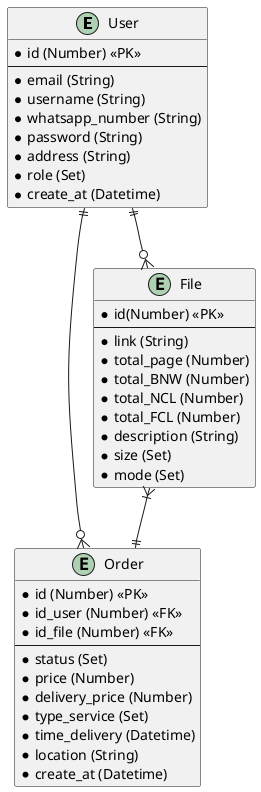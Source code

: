 @startuml title Hiprint

entity User{
    * id (Number) <<PK>>
    --
    * email (String)
    * username (String)
    * whatsapp_number (String)
    * password (String)
    * address (String)
    * role (Set)
    * create_at (Datetime)
}

entity Order{
    * id (Number) <<PK>>
    * id_user (Number) <<FK>>
    * id_file (Number) <<FK>>
    --
    * status (Set)
    * price (Number)
    * delivery_price (Number)
    * type_service (Set)
    * time_delivery (Datetime)
    * location (String)
    * create_at (Datetime)
}

entity File{
    * id(Number) <<PK>>
    --
    * link (String)
    * total_page (Number)
    * total_BNW (Number)
    * total_NCL (Number)
    * total_FCL (Number)
    * description (String)
    * size (Set)
    * mode (Set)
}

User ||--o{ Order
User ||--o{ File
File }|--|| Order

@enduml
